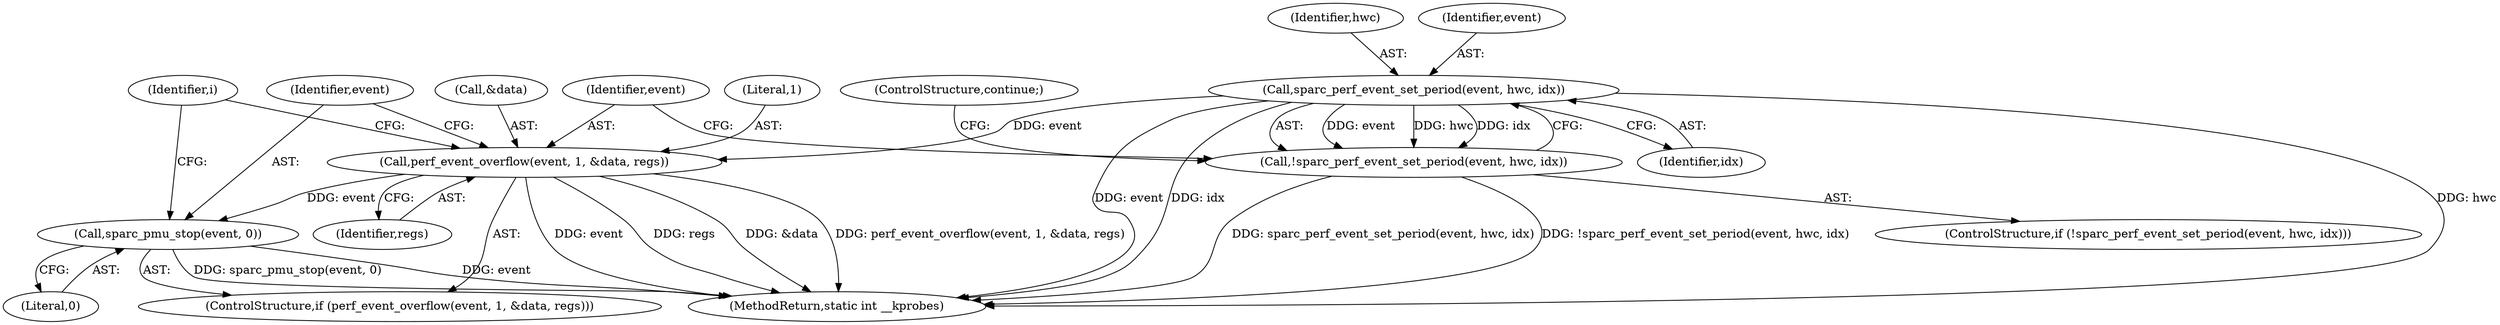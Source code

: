 digraph "1_linux_a8b0ca17b80e92faab46ee7179ba9e99ccb61233_31@pointer" {
"1000205" [label="(Call,sparc_perf_event_set_period(event, hwc, idx))"];
"1000204" [label="(Call,!sparc_perf_event_set_period(event, hwc, idx))"];
"1000211" [label="(Call,perf_event_overflow(event, 1, &data, regs))"];
"1000217" [label="(Call,sparc_pmu_stop(event, 0))"];
"1000161" [label="(Identifier,i)"];
"1000203" [label="(ControlStructure,if (!sparc_perf_event_set_period(event, hwc, idx)))"];
"1000207" [label="(Identifier,hwc)"];
"1000208" [label="(Identifier,idx)"];
"1000214" [label="(Call,&data)"];
"1000205" [label="(Call,sparc_perf_event_set_period(event, hwc, idx))"];
"1000211" [label="(Call,perf_event_overflow(event, 1, &data, regs))"];
"1000212" [label="(Identifier,event)"];
"1000206" [label="(Identifier,event)"];
"1000204" [label="(Call,!sparc_perf_event_set_period(event, hwc, idx))"];
"1000213" [label="(Literal,1)"];
"1000218" [label="(Identifier,event)"];
"1000216" [label="(Identifier,regs)"];
"1000217" [label="(Call,sparc_pmu_stop(event, 0))"];
"1000210" [label="(ControlStructure,if (perf_event_overflow(event, 1, &data, regs)))"];
"1000209" [label="(ControlStructure,continue;)"];
"1000219" [label="(Literal,0)"];
"1000222" [label="(MethodReturn,static int __kprobes)"];
"1000205" -> "1000204"  [label="AST: "];
"1000205" -> "1000208"  [label="CFG: "];
"1000206" -> "1000205"  [label="AST: "];
"1000207" -> "1000205"  [label="AST: "];
"1000208" -> "1000205"  [label="AST: "];
"1000204" -> "1000205"  [label="CFG: "];
"1000205" -> "1000222"  [label="DDG: hwc"];
"1000205" -> "1000222"  [label="DDG: event"];
"1000205" -> "1000222"  [label="DDG: idx"];
"1000205" -> "1000204"  [label="DDG: event"];
"1000205" -> "1000204"  [label="DDG: hwc"];
"1000205" -> "1000204"  [label="DDG: idx"];
"1000205" -> "1000211"  [label="DDG: event"];
"1000204" -> "1000203"  [label="AST: "];
"1000209" -> "1000204"  [label="CFG: "];
"1000212" -> "1000204"  [label="CFG: "];
"1000204" -> "1000222"  [label="DDG: sparc_perf_event_set_period(event, hwc, idx)"];
"1000204" -> "1000222"  [label="DDG: !sparc_perf_event_set_period(event, hwc, idx)"];
"1000211" -> "1000210"  [label="AST: "];
"1000211" -> "1000216"  [label="CFG: "];
"1000212" -> "1000211"  [label="AST: "];
"1000213" -> "1000211"  [label="AST: "];
"1000214" -> "1000211"  [label="AST: "];
"1000216" -> "1000211"  [label="AST: "];
"1000218" -> "1000211"  [label="CFG: "];
"1000161" -> "1000211"  [label="CFG: "];
"1000211" -> "1000222"  [label="DDG: event"];
"1000211" -> "1000222"  [label="DDG: regs"];
"1000211" -> "1000222"  [label="DDG: &data"];
"1000211" -> "1000222"  [label="DDG: perf_event_overflow(event, 1, &data, regs)"];
"1000211" -> "1000217"  [label="DDG: event"];
"1000217" -> "1000210"  [label="AST: "];
"1000217" -> "1000219"  [label="CFG: "];
"1000218" -> "1000217"  [label="AST: "];
"1000219" -> "1000217"  [label="AST: "];
"1000161" -> "1000217"  [label="CFG: "];
"1000217" -> "1000222"  [label="DDG: sparc_pmu_stop(event, 0)"];
"1000217" -> "1000222"  [label="DDG: event"];
}
